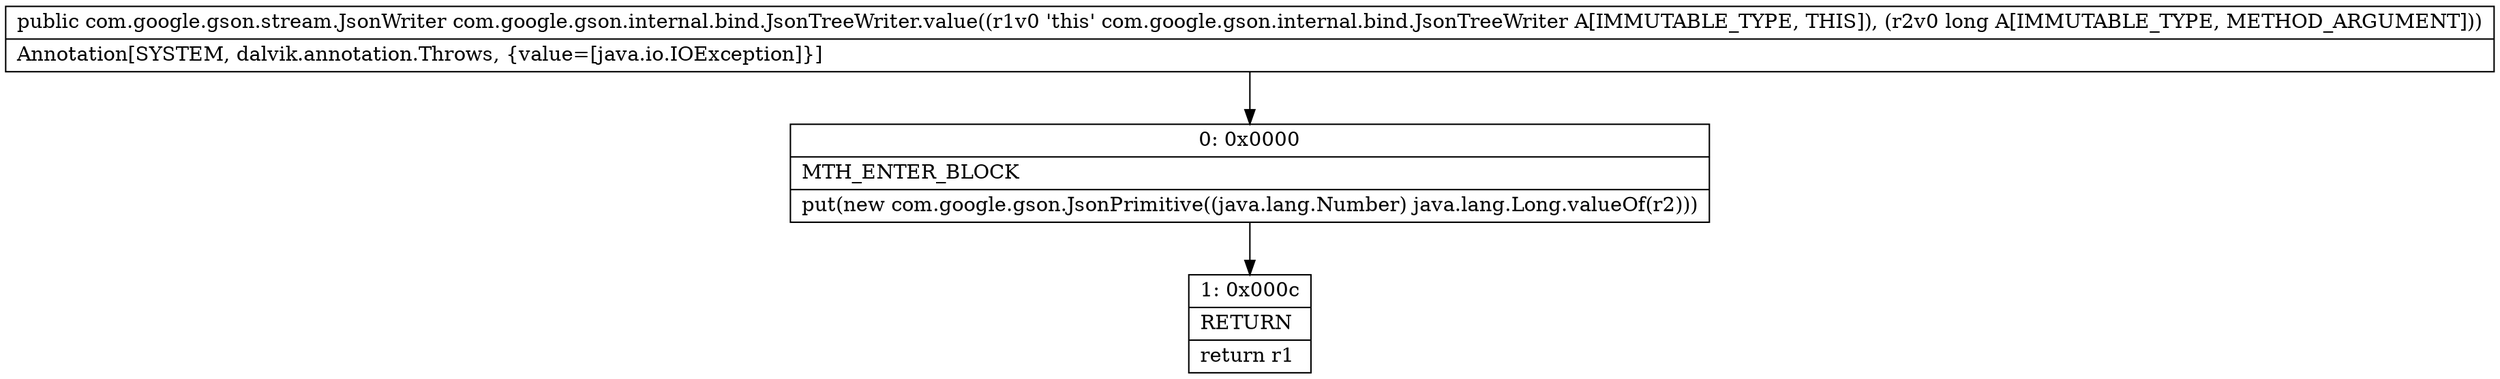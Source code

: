 digraph "CFG forcom.google.gson.internal.bind.JsonTreeWriter.value(J)Lcom\/google\/gson\/stream\/JsonWriter;" {
Node_0 [shape=record,label="{0\:\ 0x0000|MTH_ENTER_BLOCK\l|put(new com.google.gson.JsonPrimitive((java.lang.Number) java.lang.Long.valueOf(r2)))\l}"];
Node_1 [shape=record,label="{1\:\ 0x000c|RETURN\l|return r1\l}"];
MethodNode[shape=record,label="{public com.google.gson.stream.JsonWriter com.google.gson.internal.bind.JsonTreeWriter.value((r1v0 'this' com.google.gson.internal.bind.JsonTreeWriter A[IMMUTABLE_TYPE, THIS]), (r2v0 long A[IMMUTABLE_TYPE, METHOD_ARGUMENT]))  | Annotation[SYSTEM, dalvik.annotation.Throws, \{value=[java.io.IOException]\}]\l}"];
MethodNode -> Node_0;
Node_0 -> Node_1;
}

